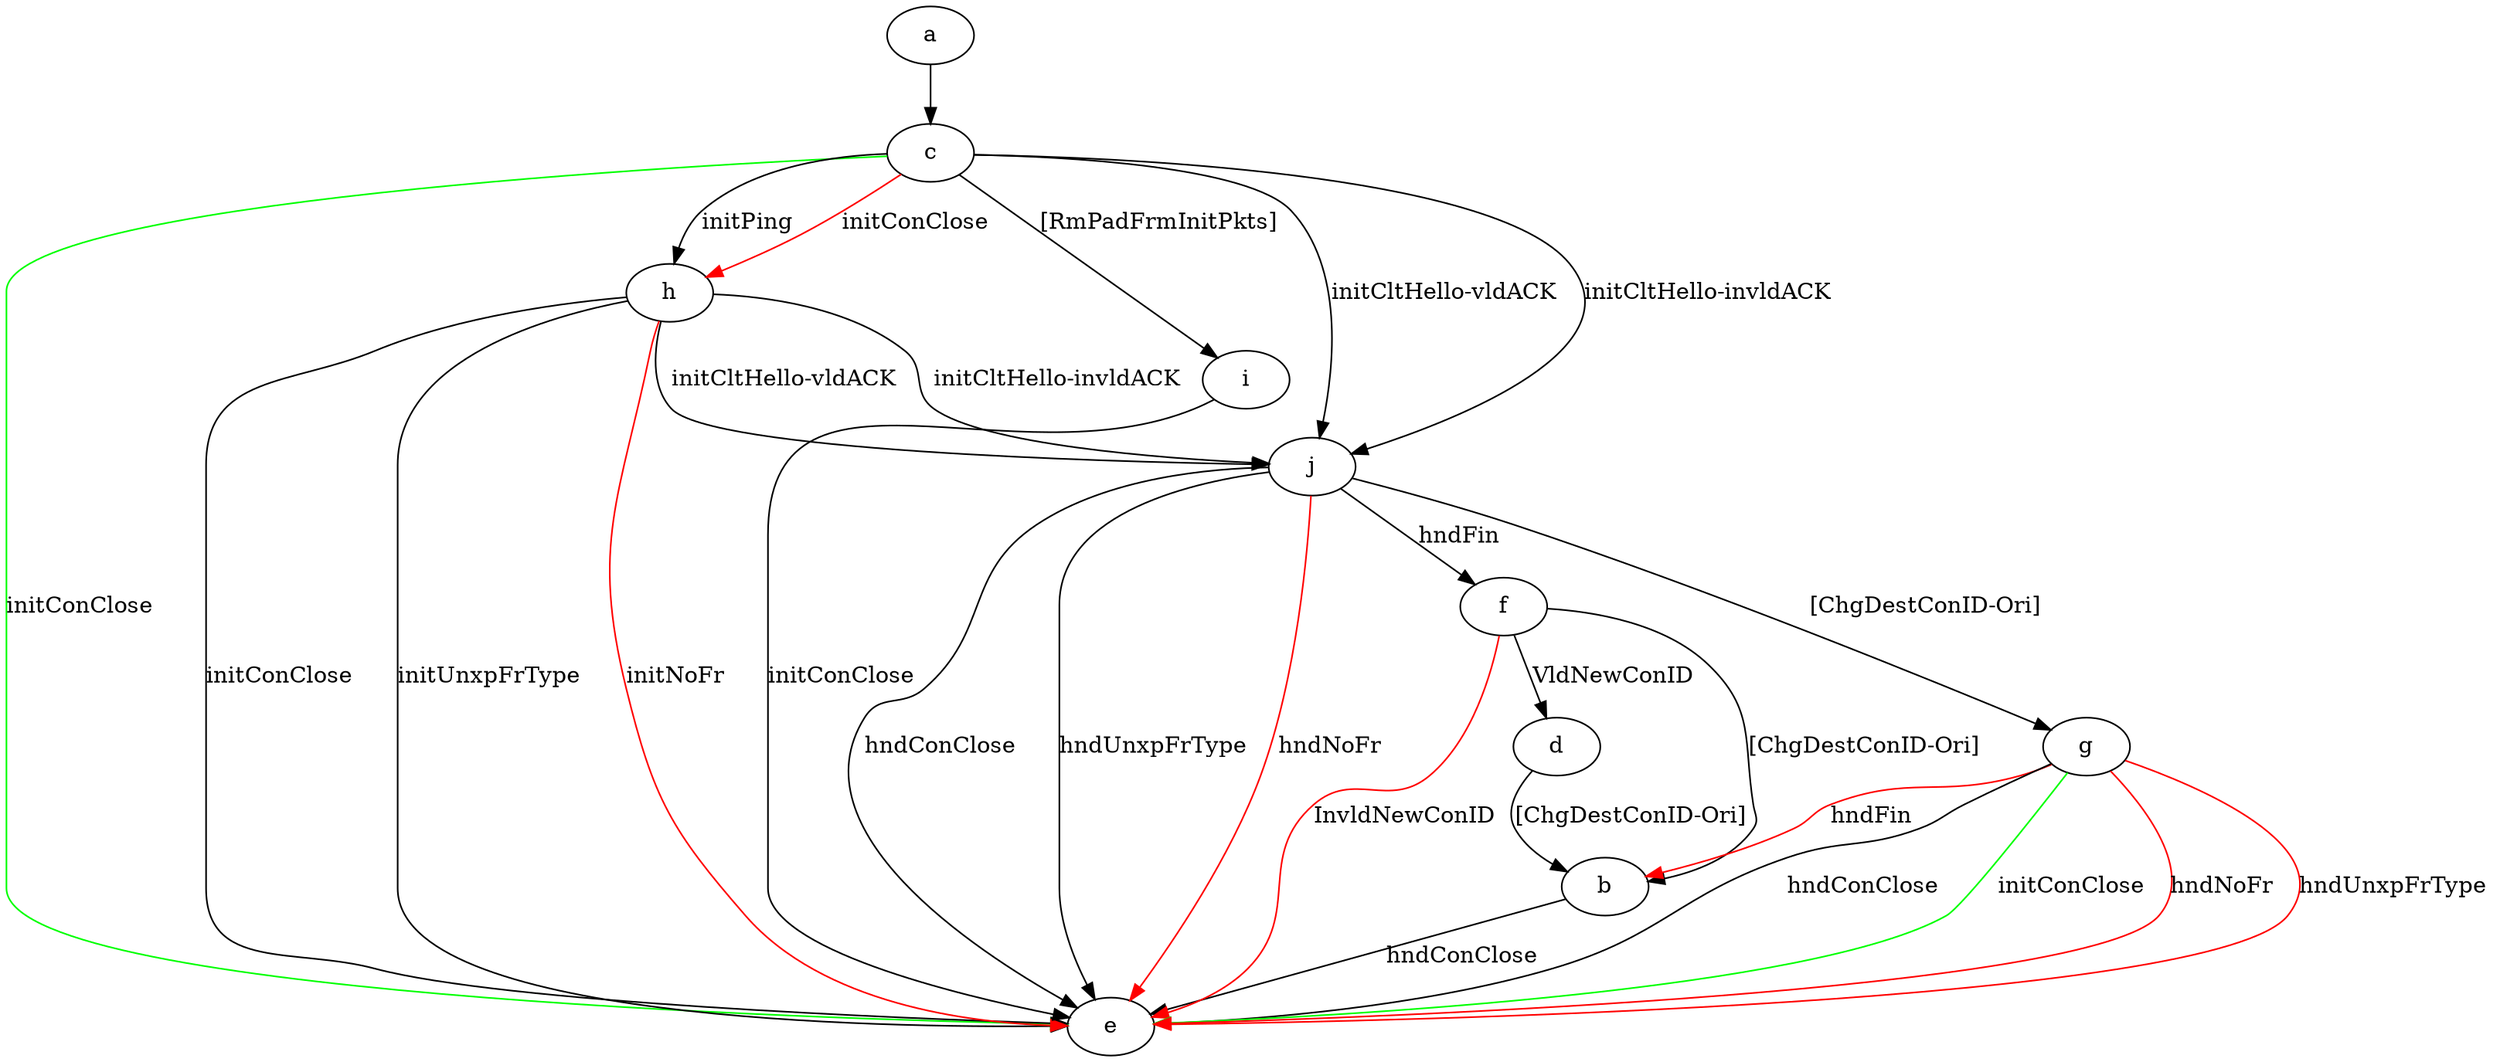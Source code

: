 digraph "" {
	a -> c	[key=0];
	b -> e	[key=0,
		label="hndConClose "];
	c -> e	[key=0,
		color=green,
		label="initConClose "];
	c -> h	[key=0,
		label="initPing "];
	c -> h	[key=1,
		color=red,
		label="initConClose "];
	c -> i	[key=0,
		label="[RmPadFrmInitPkts] "];
	c -> j	[key=0,
		label="initCltHello-vldACK "];
	c -> j	[key=1,
		label="initCltHello-invldACK "];
	d -> b	[key=0,
		label="[ChgDestConID-Ori] "];
	f -> b	[key=0,
		label="[ChgDestConID-Ori] "];
	f -> d	[key=0,
		label="VldNewConID "];
	f -> e	[key=0,
		color=red,
		label="InvldNewConID "];
	g -> b	[key=0,
		color=red,
		label="hndFin "];
	g -> e	[key=0,
		label="hndConClose "];
	g -> e	[key=1,
		color=green,
		label="initConClose "];
	g -> e	[key=2,
		color=red,
		label="hndNoFr "];
	g -> e	[key=3,
		color=red,
		label="hndUnxpFrType "];
	h -> e	[key=0,
		label="initConClose "];
	h -> e	[key=1,
		label="initUnxpFrType "];
	h -> e	[key=2,
		color=red,
		label="initNoFr "];
	h -> j	[key=0,
		label="initCltHello-vldACK "];
	h -> j	[key=1,
		label="initCltHello-invldACK "];
	i -> e	[key=0,
		label="initConClose "];
	j -> e	[key=0,
		label="hndConClose "];
	j -> e	[key=1,
		label="hndUnxpFrType "];
	j -> e	[key=2,
		color=red,
		label="hndNoFr "];
	j -> f	[key=0,
		label="hndFin "];
	j -> g	[key=0,
		label="[ChgDestConID-Ori] "];
}
